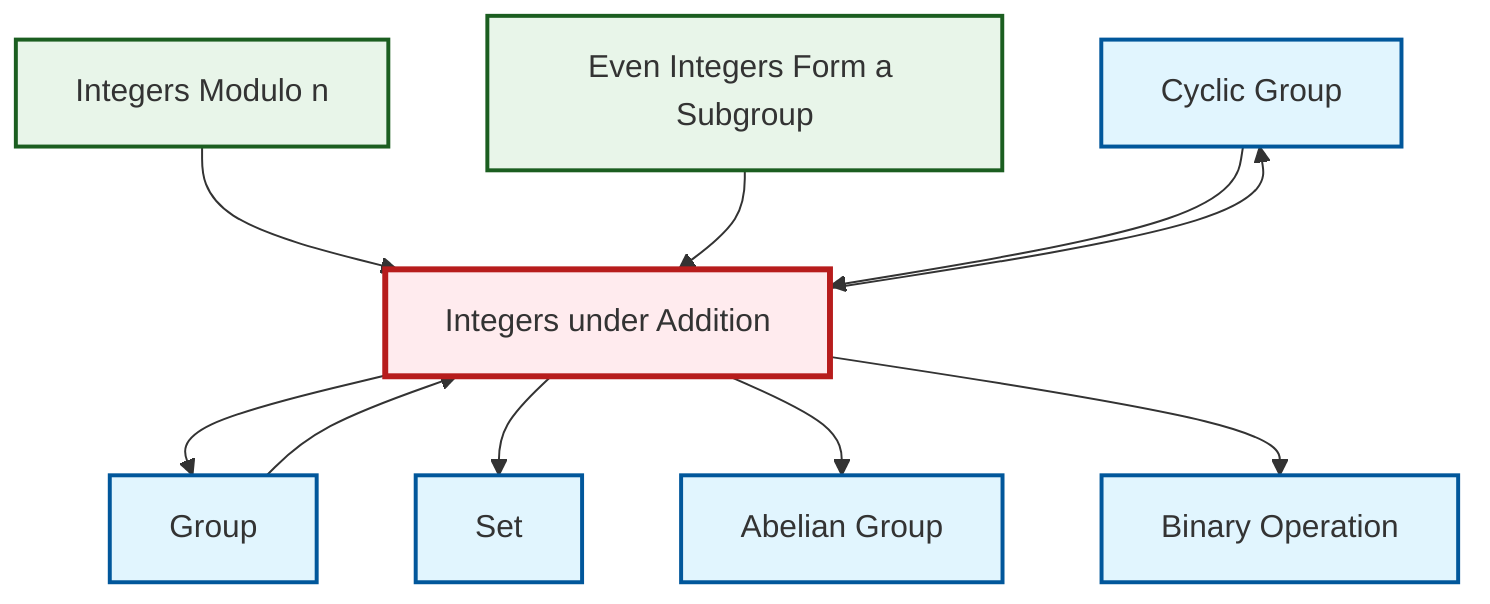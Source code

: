 graph TD
    classDef definition fill:#e1f5fe,stroke:#01579b,stroke-width:2px
    classDef theorem fill:#f3e5f5,stroke:#4a148c,stroke-width:2px
    classDef axiom fill:#fff3e0,stroke:#e65100,stroke-width:2px
    classDef example fill:#e8f5e9,stroke:#1b5e20,stroke-width:2px
    classDef current fill:#ffebee,stroke:#b71c1c,stroke-width:3px
    def-abelian-group["Abelian Group"]:::definition
    def-set["Set"]:::definition
    def-cyclic-group["Cyclic Group"]:::definition
    def-group["Group"]:::definition
    ex-quotient-integers-mod-n["Integers Modulo n"]:::example
    ex-even-integers-subgroup["Even Integers Form a Subgroup"]:::example
    ex-integers-addition["Integers under Addition"]:::example
    def-binary-operation["Binary Operation"]:::definition
    ex-quotient-integers-mod-n --> ex-integers-addition
    ex-integers-addition --> def-cyclic-group
    ex-even-integers-subgroup --> ex-integers-addition
    ex-integers-addition --> def-group
    def-group --> ex-integers-addition
    ex-integers-addition --> def-set
    ex-integers-addition --> def-abelian-group
    def-cyclic-group --> ex-integers-addition
    ex-integers-addition --> def-binary-operation
    class ex-integers-addition current